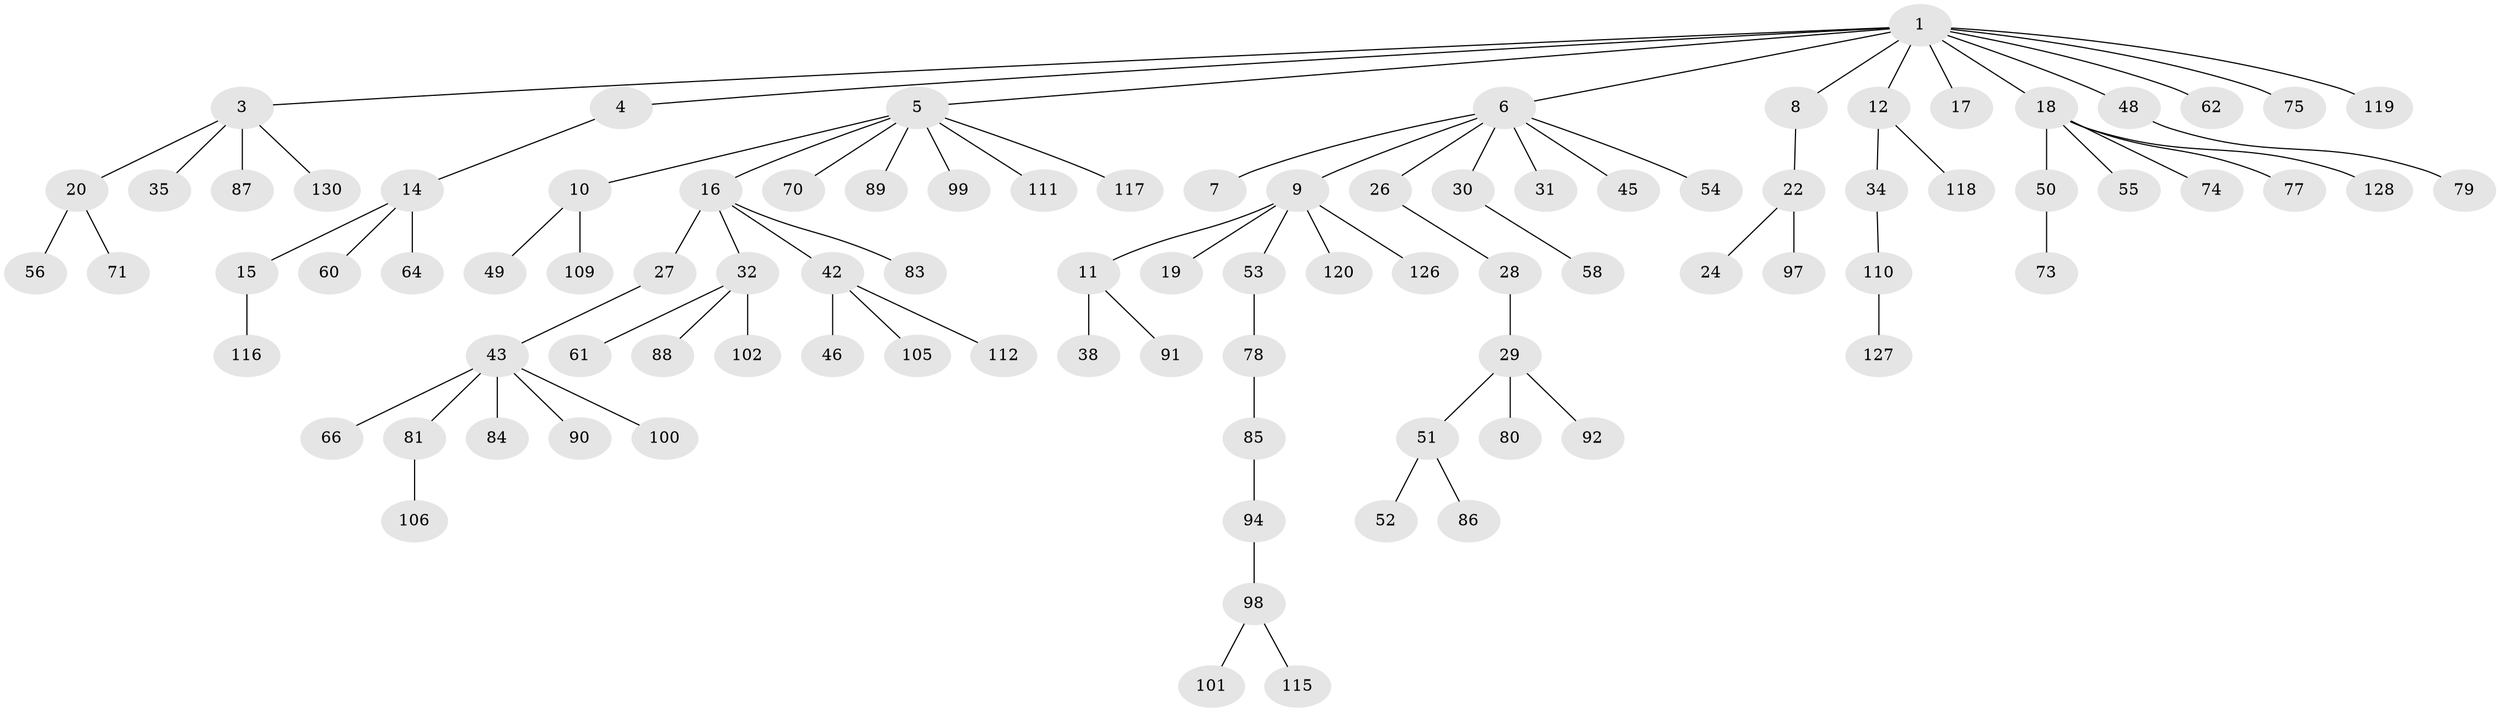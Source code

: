 // Generated by graph-tools (version 1.1) at 2025/52/02/27/25 19:52:12]
// undirected, 92 vertices, 91 edges
graph export_dot {
graph [start="1"]
  node [color=gray90,style=filled];
  1 [super="+2"];
  3 [super="+82"];
  4;
  5 [super="+37"];
  6 [super="+25"];
  7;
  8 [super="+21"];
  9 [super="+13"];
  10 [super="+59"];
  11 [super="+65"];
  12 [super="+39"];
  14 [super="+40"];
  15 [super="+23"];
  16 [super="+103"];
  17;
  18 [super="+41"];
  19 [super="+57"];
  20;
  22 [super="+33"];
  24 [super="+121"];
  26;
  27 [super="+44"];
  28;
  29 [super="+47"];
  30;
  31 [super="+36"];
  32 [super="+72"];
  34;
  35;
  38;
  42 [super="+69"];
  43 [super="+76"];
  45 [super="+122"];
  46;
  48 [super="+67"];
  49;
  50 [super="+63"];
  51 [super="+68"];
  52;
  53;
  54;
  55;
  56 [super="+113"];
  58 [super="+96"];
  60;
  61;
  62;
  64;
  66;
  70 [super="+108"];
  71;
  73;
  74;
  75;
  77;
  78;
  79 [super="+107"];
  80;
  81 [super="+95"];
  83 [super="+93"];
  84;
  85;
  86;
  87;
  88;
  89;
  90 [super="+114"];
  91;
  92;
  94 [super="+129"];
  97;
  98 [super="+124"];
  99;
  100 [super="+104"];
  101;
  102;
  105;
  106;
  109;
  110 [super="+125"];
  111;
  112;
  115 [super="+123"];
  116;
  117;
  118;
  119;
  120;
  126;
  127;
  128;
  130;
  1 -- 4;
  1 -- 5;
  1 -- 8;
  1 -- 12;
  1 -- 17;
  1 -- 18;
  1 -- 62;
  1 -- 75;
  1 -- 48;
  1 -- 3;
  1 -- 6;
  1 -- 119;
  3 -- 20;
  3 -- 35;
  3 -- 87;
  3 -- 130;
  4 -- 14;
  5 -- 10;
  5 -- 16;
  5 -- 99;
  5 -- 111;
  5 -- 89;
  5 -- 117;
  5 -- 70;
  6 -- 7;
  6 -- 9;
  6 -- 26;
  6 -- 30;
  6 -- 54;
  6 -- 45;
  6 -- 31;
  8 -- 22;
  9 -- 11;
  9 -- 19;
  9 -- 53;
  9 -- 120;
  9 -- 126;
  10 -- 49;
  10 -- 109;
  11 -- 38;
  11 -- 91;
  12 -- 34;
  12 -- 118;
  14 -- 15;
  14 -- 64;
  14 -- 60;
  15 -- 116;
  16 -- 27;
  16 -- 32;
  16 -- 42;
  16 -- 83;
  18 -- 74;
  18 -- 77;
  18 -- 128;
  18 -- 50;
  18 -- 55;
  20 -- 56;
  20 -- 71;
  22 -- 24;
  22 -- 97;
  26 -- 28;
  27 -- 43;
  28 -- 29;
  29 -- 80;
  29 -- 51;
  29 -- 92;
  30 -- 58;
  32 -- 61;
  32 -- 102;
  32 -- 88;
  34 -- 110;
  42 -- 46;
  42 -- 112;
  42 -- 105;
  43 -- 66;
  43 -- 81;
  43 -- 100;
  43 -- 90;
  43 -- 84;
  48 -- 79;
  50 -- 73;
  51 -- 52;
  51 -- 86;
  53 -- 78;
  78 -- 85;
  81 -- 106;
  85 -- 94;
  94 -- 98;
  98 -- 101;
  98 -- 115;
  110 -- 127;
}
